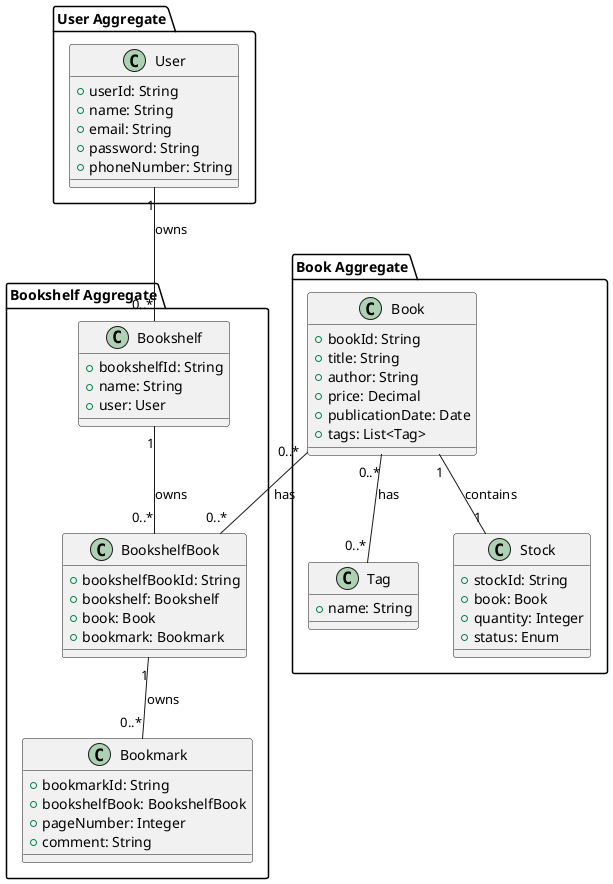 @startuml
package "User Aggregate" {
    class User {
        +userId: String
        +name: String
        +email: String
        +password: String
        +phoneNumber: String
    }

}

package "Bookshelf Aggregate" {
    class Bookshelf {
        +bookshelfId: String
        +name: String
        +user: User
    }

    class BookshelfBook {
        +bookshelfBookId: String
        +bookshelf: Bookshelf
        +book: Book
        +bookmark: Bookmark
    }

    class Bookmark {
        +bookmarkId: String
        +bookshelfBook: BookshelfBook
        +pageNumber: Integer
        +comment: String
    }
    User "1" -- "0..*" Bookshelf : owns

    Bookshelf "1" -- "0..*" BookshelfBook : owns
    BookshelfBook "1" -- "0..*" Bookmark : owns
}

package "Book Aggregate" {
    class Book {
        +bookId: String
        +title: String
        +author: String
        +price: Decimal
        +publicationDate: Date
        +tags: List<Tag>
    }

    class Tag {
        +name: String
    }

    class Stock {
        +stockId: String
        +book: Book
        +quantity: Integer
        +status: Enum
    }

    Book "0..*" -- "0..*" Tag : has
    Book "1" -- "1" Stock : contains
    Book "0..*" -- "0..*" BookshelfBook : has
}
@enduml